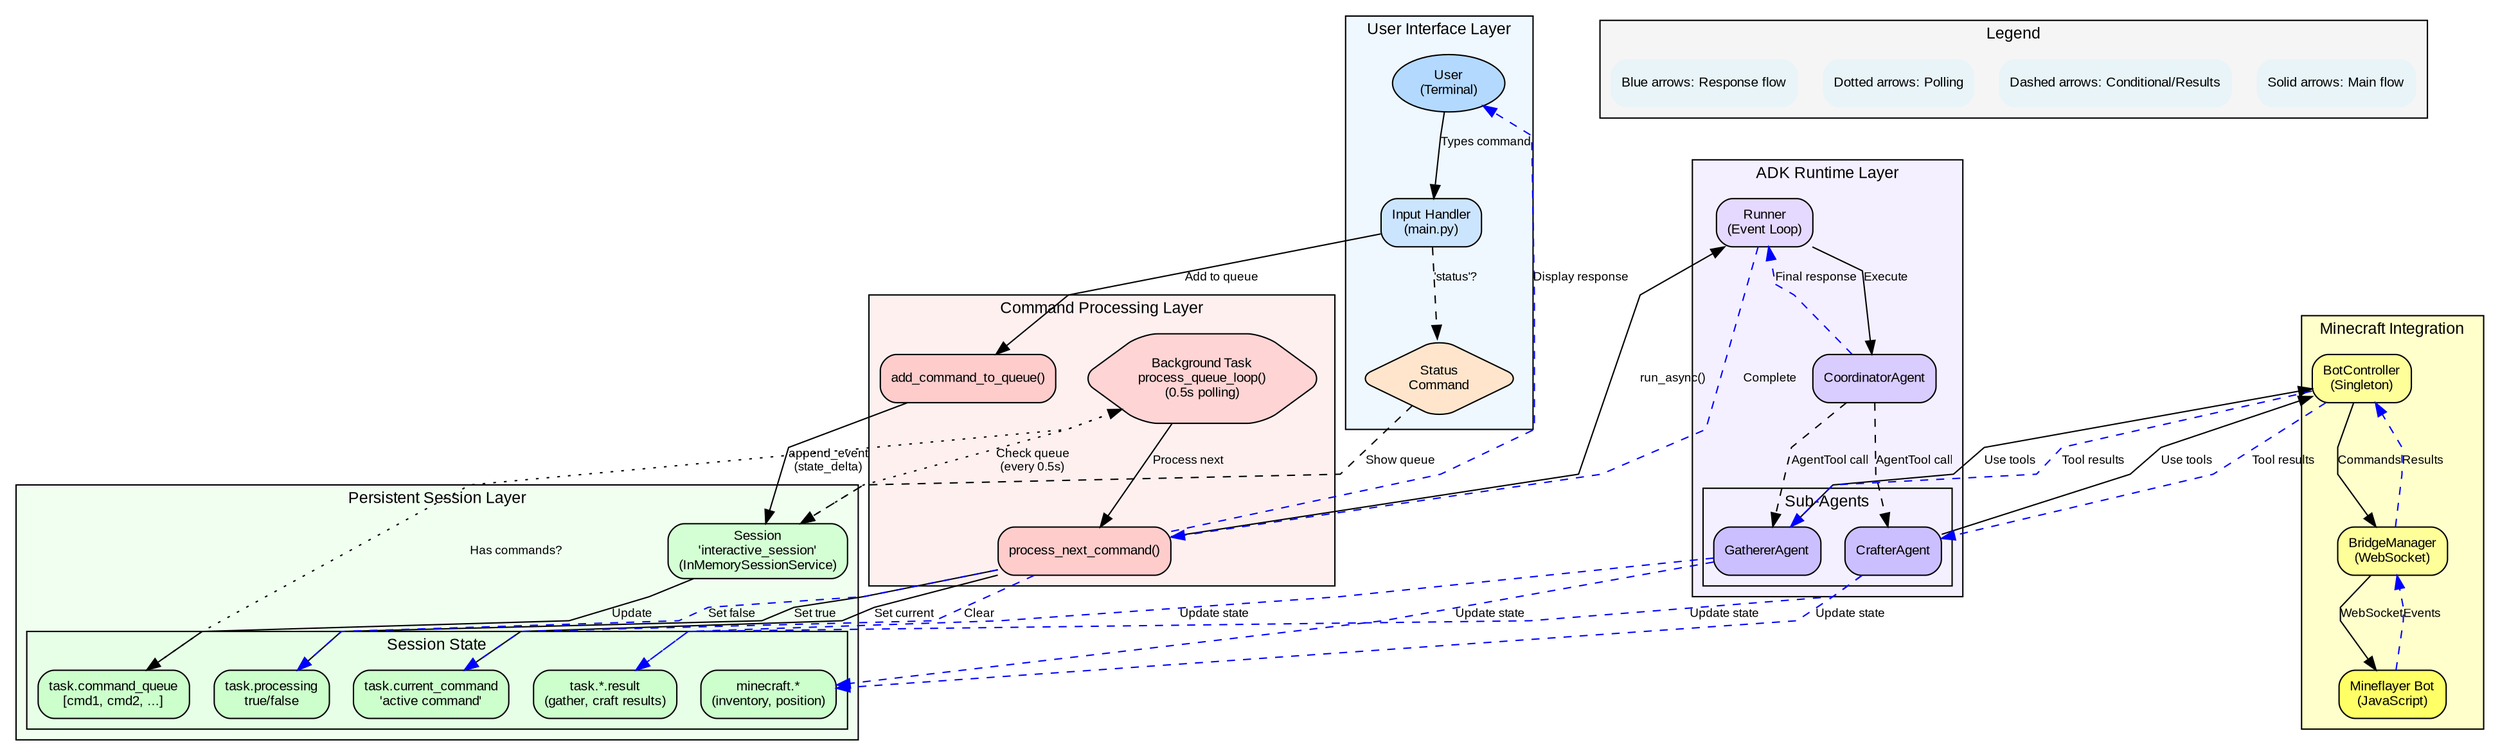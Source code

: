 digraph InteractiveAgentLoop {
    rankdir=TB;
    graph [fontname="Arial", fontsize=12, splines=polyline];
    node [shape=box, style="rounded,filled", fontname="Arial", fontsize=10];
    edge [fontname="Arial", fontsize=9];

    // Color scheme
    node [fillcolor="#e8f4f8"];

    // User Interface Layer
    subgraph cluster_user {
        label="User Interface Layer";
        style=filled;
        fillcolor="#f0f8ff";

        user [label="User\n(Terminal)", shape=ellipse, fillcolor="#b3d9ff"];
        input [label="Input Handler\n(main.py)", fillcolor="#cce5ff"];
        status_cmd [label="Status\nCommand", shape=diamond, fillcolor="#ffe5cc"];
    }

    // Session Management Layer
    subgraph cluster_session {
        label="Persistent Session Layer";
        style=filled;
        fillcolor="#f0fff0";

        session [label="Session\n'interactive_session'\n(InMemorySessionService)", fillcolor="#d4ffd4"];

        // Session State
        subgraph cluster_state {
            label="Session State";
            style=filled;
            fillcolor="#e6ffe6";

            queue_state [label="task.command_queue\n[cmd1, cmd2, ...]", fillcolor="#ccffcc"];
            processing_state [label="task.processing\ntrue/false", fillcolor="#ccffcc"];
            current_cmd [label="task.current_command\n'active command'", fillcolor="#ccffcc"];
            minecraft_state [label="minecraft.*\n(inventory, position)", fillcolor="#ccffcc"];
            task_results [label="task.*.result\n(gather, craft results)", fillcolor="#ccffcc"];
        }
    }

    // Processing Layer
    subgraph cluster_processing {
        label="Command Processing Layer";
        style=filled;
        fillcolor="#fff0f0";

        queue_processor [label="Background Task\nprocess_queue_loop()\n(0.5s polling)", fillcolor="#ffd4d4", shape=hexagon];
        add_queue [label="add_command_to_queue()", fillcolor="#ffcccc"];
        process_cmd [label="process_next_command()", fillcolor="#ffcccc"];
    }

    // ADK Runtime Layer
    subgraph cluster_adk {
        label="ADK Runtime Layer";
        style=filled;
        fillcolor="#f5f0ff";

        runner [label="Runner\n(Event Loop)", fillcolor="#e6d9ff"];
        coordinator [label="CoordinatorAgent", fillcolor="#d9ccff"];

        subgraph cluster_subagents {
            label="Sub-Agents";
            gatherer [label="GathererAgent", fillcolor="#ccbfff"];
            crafter [label="CrafterAgent", fillcolor="#ccbfff"];
        }
    }

    // Minecraft Layer
    subgraph cluster_minecraft {
        label="Minecraft Integration";
        style=filled;
        fillcolor="#ffffcc";

        bot_controller [label="BotController\n(Singleton)", fillcolor="#ffff99"];
        bridge [label="BridgeManager\n(WebSocket)", fillcolor="#ffff99"];
        mineflayer [label="Mineflayer Bot\n(JavaScript)", fillcolor="#ffff66"];
    }

    // Main Flow Connections
    user -> input [label="Types command"];
    input -> status_cmd [label="'status'?", style=dashed];
    status_cmd -> session [label="Show queue", style=dashed];

    input -> add_queue [label="Add to queue"];
    add_queue -> session [label="append_event\n(state_delta)"];
    session -> queue_state [label="Update"];

    // Background Processing Loop
    queue_processor -> session [label="Check queue\n(every 0.5s)", style=dotted];
    queue_state -> queue_processor [label="Has commands?", style=dotted];
    queue_processor -> process_cmd [label="Process next"];

    process_cmd -> processing_state [label="Set true"];
    process_cmd -> current_cmd [label="Set current"];
    process_cmd -> runner [label="run_async()"];

    // ADK Processing
    runner -> coordinator [label="Execute"];
    coordinator -> gatherer [label="AgentTool call", style=dashed];
    coordinator -> crafter [label="AgentTool call", style=dashed];

    gatherer -> bot_controller [label="Use tools"];
    crafter -> bot_controller [label="Use tools"];

    bot_controller -> bridge [label="Commands"];
    bridge -> mineflayer [label="WebSocket"];

    // Results Flow Back
    mineflayer -> bridge [label="Events", style=dashed, color="blue"];
    bridge -> bot_controller [label="Results", style=dashed, color="blue"];
    bot_controller -> gatherer [label="Tool results", style=dashed, color="blue"];
    bot_controller -> crafter [label="Tool results", style=dashed, color="blue"];

    gatherer -> task_results [label="Update state", style=dashed, color="blue"];
    crafter -> task_results [label="Update state", style=dashed, color="blue"];
    gatherer -> minecraft_state [label="Update state", style=dashed, color="blue"];
    crafter -> minecraft_state [label="Update state", style=dashed, color="blue"];

    coordinator -> runner [label="Final response", style=dashed, color="blue"];
    runner -> process_cmd [label="Complete", style=dashed, color="blue"];
    process_cmd -> processing_state [label="Set false", style=dashed, color="blue"];
    process_cmd -> current_cmd [label="Clear", style=dashed, color="blue"];
    process_cmd -> user [label="Display response", style=dashed, color="blue"];

    // Legend
    subgraph cluster_legend {
        label="Legend";
        style=filled;
        fillcolor="#f5f5f5";

        legend1 [label="Solid arrows: Main flow", shape=none];
        legend2 [label="Dashed arrows: Conditional/Results", shape=none];
        legend3 [label="Dotted arrows: Polling", shape=none];
        legend4 [label="Blue arrows: Response flow", shape=none];
    }
}
